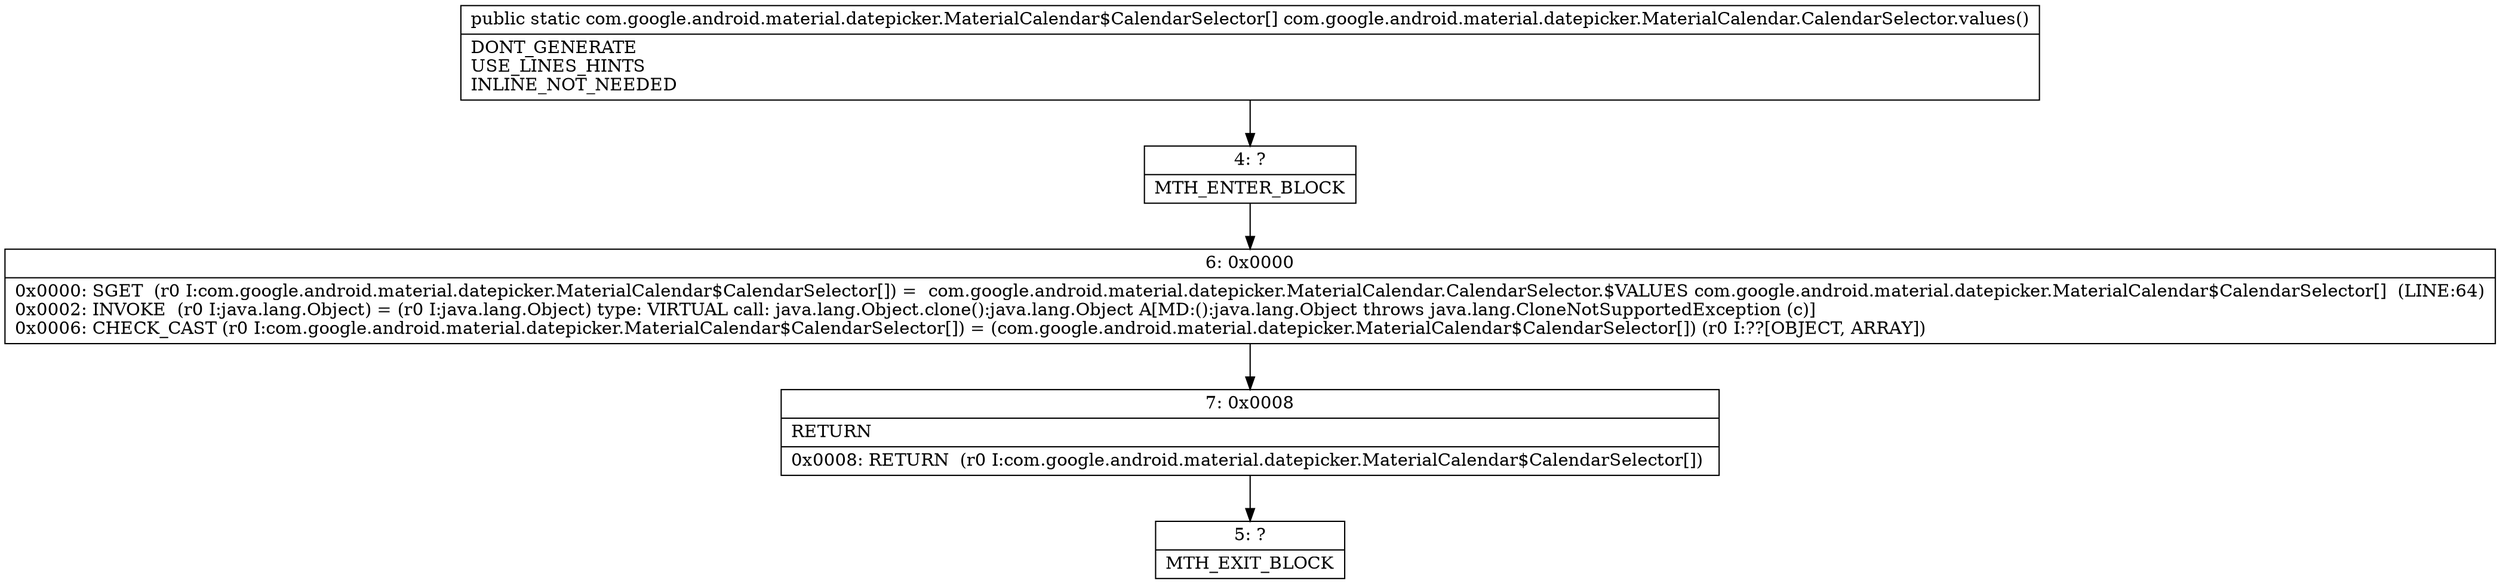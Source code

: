 digraph "CFG forcom.google.android.material.datepicker.MaterialCalendar.CalendarSelector.values()[Lcom\/google\/android\/material\/datepicker\/MaterialCalendar$CalendarSelector;" {
Node_4 [shape=record,label="{4\:\ ?|MTH_ENTER_BLOCK\l}"];
Node_6 [shape=record,label="{6\:\ 0x0000|0x0000: SGET  (r0 I:com.google.android.material.datepicker.MaterialCalendar$CalendarSelector[]) =  com.google.android.material.datepicker.MaterialCalendar.CalendarSelector.$VALUES com.google.android.material.datepicker.MaterialCalendar$CalendarSelector[]  (LINE:64)\l0x0002: INVOKE  (r0 I:java.lang.Object) = (r0 I:java.lang.Object) type: VIRTUAL call: java.lang.Object.clone():java.lang.Object A[MD:():java.lang.Object throws java.lang.CloneNotSupportedException (c)]\l0x0006: CHECK_CAST (r0 I:com.google.android.material.datepicker.MaterialCalendar$CalendarSelector[]) = (com.google.android.material.datepicker.MaterialCalendar$CalendarSelector[]) (r0 I:??[OBJECT, ARRAY]) \l}"];
Node_7 [shape=record,label="{7\:\ 0x0008|RETURN\l|0x0008: RETURN  (r0 I:com.google.android.material.datepicker.MaterialCalendar$CalendarSelector[]) \l}"];
Node_5 [shape=record,label="{5\:\ ?|MTH_EXIT_BLOCK\l}"];
MethodNode[shape=record,label="{public static com.google.android.material.datepicker.MaterialCalendar$CalendarSelector[] com.google.android.material.datepicker.MaterialCalendar.CalendarSelector.values()  | DONT_GENERATE\lUSE_LINES_HINTS\lINLINE_NOT_NEEDED\l}"];
MethodNode -> Node_4;Node_4 -> Node_6;
Node_6 -> Node_7;
Node_7 -> Node_5;
}

